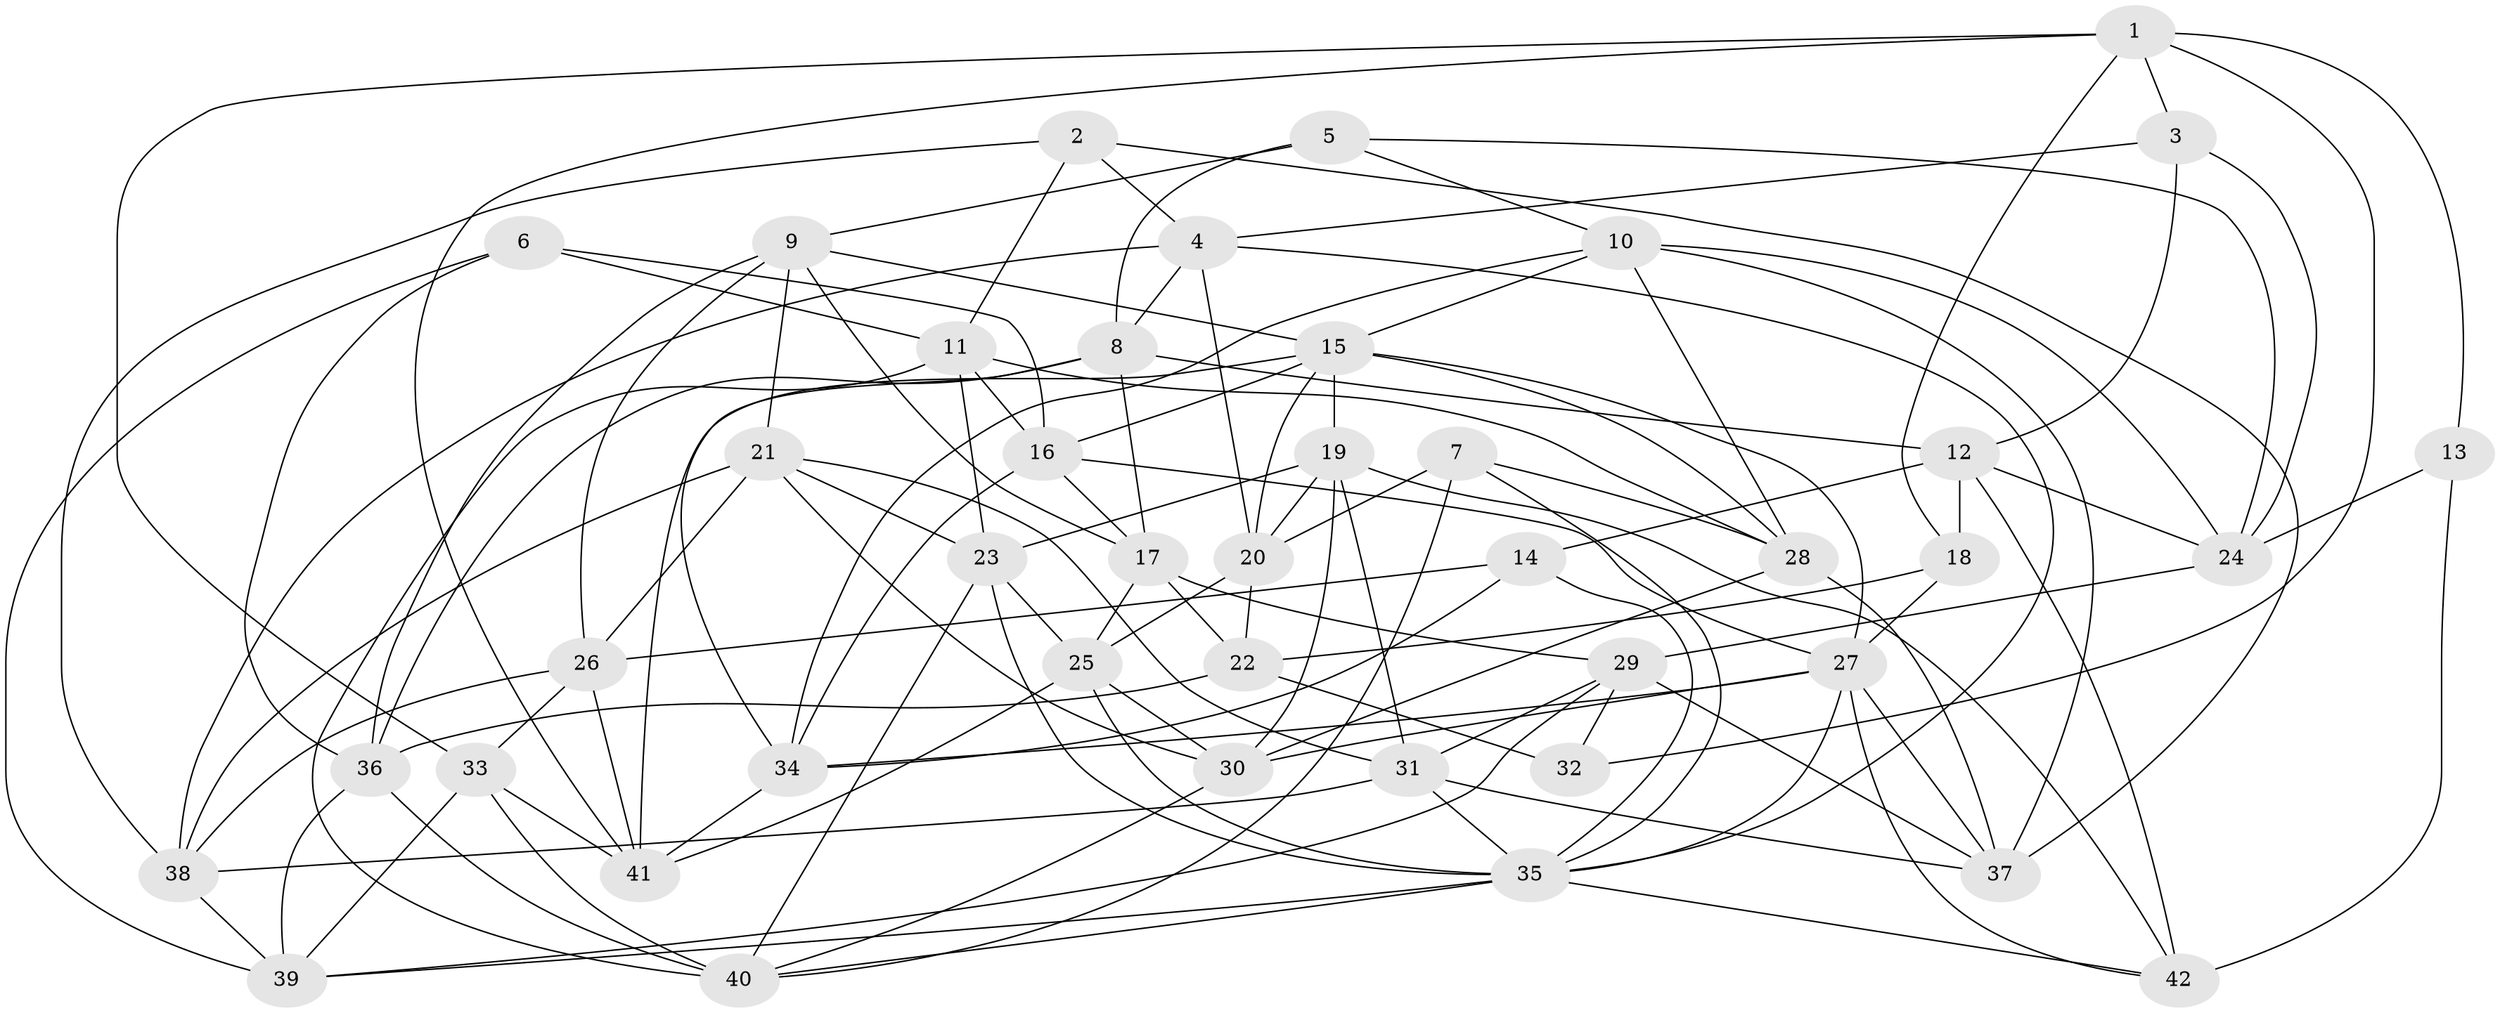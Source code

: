 // original degree distribution, {4: 1.0}
// Generated by graph-tools (version 1.1) at 2025/50/03/09/25 03:50:47]
// undirected, 42 vertices, 119 edges
graph export_dot {
graph [start="1"]
  node [color=gray90,style=filled];
  1;
  2;
  3;
  4;
  5;
  6;
  7;
  8;
  9;
  10;
  11;
  12;
  13;
  14;
  15;
  16;
  17;
  18;
  19;
  20;
  21;
  22;
  23;
  24;
  25;
  26;
  27;
  28;
  29;
  30;
  31;
  32;
  33;
  34;
  35;
  36;
  37;
  38;
  39;
  40;
  41;
  42;
  1 -- 3 [weight=1.0];
  1 -- 13 [weight=1.0];
  1 -- 18 [weight=1.0];
  1 -- 32 [weight=1.0];
  1 -- 33 [weight=1.0];
  1 -- 41 [weight=1.0];
  2 -- 4 [weight=1.0];
  2 -- 11 [weight=1.0];
  2 -- 37 [weight=1.0];
  2 -- 38 [weight=1.0];
  3 -- 4 [weight=1.0];
  3 -- 12 [weight=1.0];
  3 -- 24 [weight=1.0];
  4 -- 8 [weight=1.0];
  4 -- 20 [weight=1.0];
  4 -- 35 [weight=1.0];
  4 -- 38 [weight=1.0];
  5 -- 8 [weight=1.0];
  5 -- 9 [weight=1.0];
  5 -- 10 [weight=1.0];
  5 -- 24 [weight=1.0];
  6 -- 11 [weight=1.0];
  6 -- 16 [weight=1.0];
  6 -- 36 [weight=1.0];
  6 -- 39 [weight=1.0];
  7 -- 20 [weight=1.0];
  7 -- 28 [weight=1.0];
  7 -- 35 [weight=1.0];
  7 -- 40 [weight=1.0];
  8 -- 12 [weight=1.0];
  8 -- 17 [weight=1.0];
  8 -- 34 [weight=1.0];
  8 -- 36 [weight=1.0];
  9 -- 15 [weight=1.0];
  9 -- 17 [weight=1.0];
  9 -- 21 [weight=1.0];
  9 -- 26 [weight=1.0];
  9 -- 36 [weight=1.0];
  10 -- 15 [weight=1.0];
  10 -- 24 [weight=1.0];
  10 -- 28 [weight=1.0];
  10 -- 34 [weight=1.0];
  10 -- 37 [weight=1.0];
  11 -- 16 [weight=1.0];
  11 -- 23 [weight=1.0];
  11 -- 28 [weight=1.0];
  11 -- 40 [weight=1.0];
  12 -- 14 [weight=1.0];
  12 -- 18 [weight=1.0];
  12 -- 24 [weight=1.0];
  12 -- 42 [weight=1.0];
  13 -- 24 [weight=1.0];
  13 -- 42 [weight=2.0];
  14 -- 26 [weight=1.0];
  14 -- 34 [weight=1.0];
  14 -- 35 [weight=1.0];
  15 -- 16 [weight=1.0];
  15 -- 19 [weight=1.0];
  15 -- 20 [weight=1.0];
  15 -- 27 [weight=1.0];
  15 -- 28 [weight=1.0];
  15 -- 41 [weight=1.0];
  16 -- 17 [weight=1.0];
  16 -- 27 [weight=1.0];
  16 -- 34 [weight=1.0];
  17 -- 22 [weight=1.0];
  17 -- 25 [weight=1.0];
  17 -- 29 [weight=1.0];
  18 -- 22 [weight=1.0];
  18 -- 27 [weight=1.0];
  19 -- 20 [weight=1.0];
  19 -- 23 [weight=1.0];
  19 -- 30 [weight=1.0];
  19 -- 31 [weight=1.0];
  19 -- 42 [weight=1.0];
  20 -- 22 [weight=1.0];
  20 -- 25 [weight=1.0];
  21 -- 23 [weight=1.0];
  21 -- 26 [weight=1.0];
  21 -- 30 [weight=1.0];
  21 -- 31 [weight=1.0];
  21 -- 38 [weight=1.0];
  22 -- 32 [weight=2.0];
  22 -- 36 [weight=1.0];
  23 -- 25 [weight=1.0];
  23 -- 35 [weight=1.0];
  23 -- 40 [weight=1.0];
  24 -- 29 [weight=1.0];
  25 -- 30 [weight=1.0];
  25 -- 35 [weight=1.0];
  25 -- 41 [weight=1.0];
  26 -- 33 [weight=1.0];
  26 -- 38 [weight=1.0];
  26 -- 41 [weight=1.0];
  27 -- 30 [weight=1.0];
  27 -- 34 [weight=1.0];
  27 -- 35 [weight=1.0];
  27 -- 37 [weight=1.0];
  27 -- 42 [weight=1.0];
  28 -- 30 [weight=1.0];
  28 -- 37 [weight=1.0];
  29 -- 31 [weight=1.0];
  29 -- 32 [weight=1.0];
  29 -- 37 [weight=1.0];
  29 -- 39 [weight=1.0];
  30 -- 40 [weight=1.0];
  31 -- 35 [weight=1.0];
  31 -- 37 [weight=1.0];
  31 -- 38 [weight=1.0];
  33 -- 39 [weight=1.0];
  33 -- 40 [weight=2.0];
  33 -- 41 [weight=1.0];
  34 -- 41 [weight=1.0];
  35 -- 39 [weight=1.0];
  35 -- 40 [weight=1.0];
  35 -- 42 [weight=1.0];
  36 -- 39 [weight=1.0];
  36 -- 40 [weight=1.0];
  38 -- 39 [weight=1.0];
}
